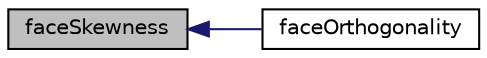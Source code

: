 digraph "faceSkewness"
{
  bgcolor="transparent";
  edge [fontname="Helvetica",fontsize="10",labelfontname="Helvetica",labelfontsize="10"];
  node [fontname="Helvetica",fontsize="10",shape=record];
  rankdir="LR";
  Node54 [label="faceSkewness",height=0.2,width=0.4,color="black", fillcolor="grey75", style="filled", fontcolor="black"];
  Node54 -> Node55 [dir="back",color="midnightblue",fontsize="10",style="solid",fontname="Helvetica"];
  Node55 [label="faceOrthogonality",height=0.2,width=0.4,color="black",URL="$a28569.html#a1880e9d41ec6aba8b237d6ef3524d8b3",tooltip="Generate orthogonality field. (1 for fully orthogonal, < 1 for. "];
}
